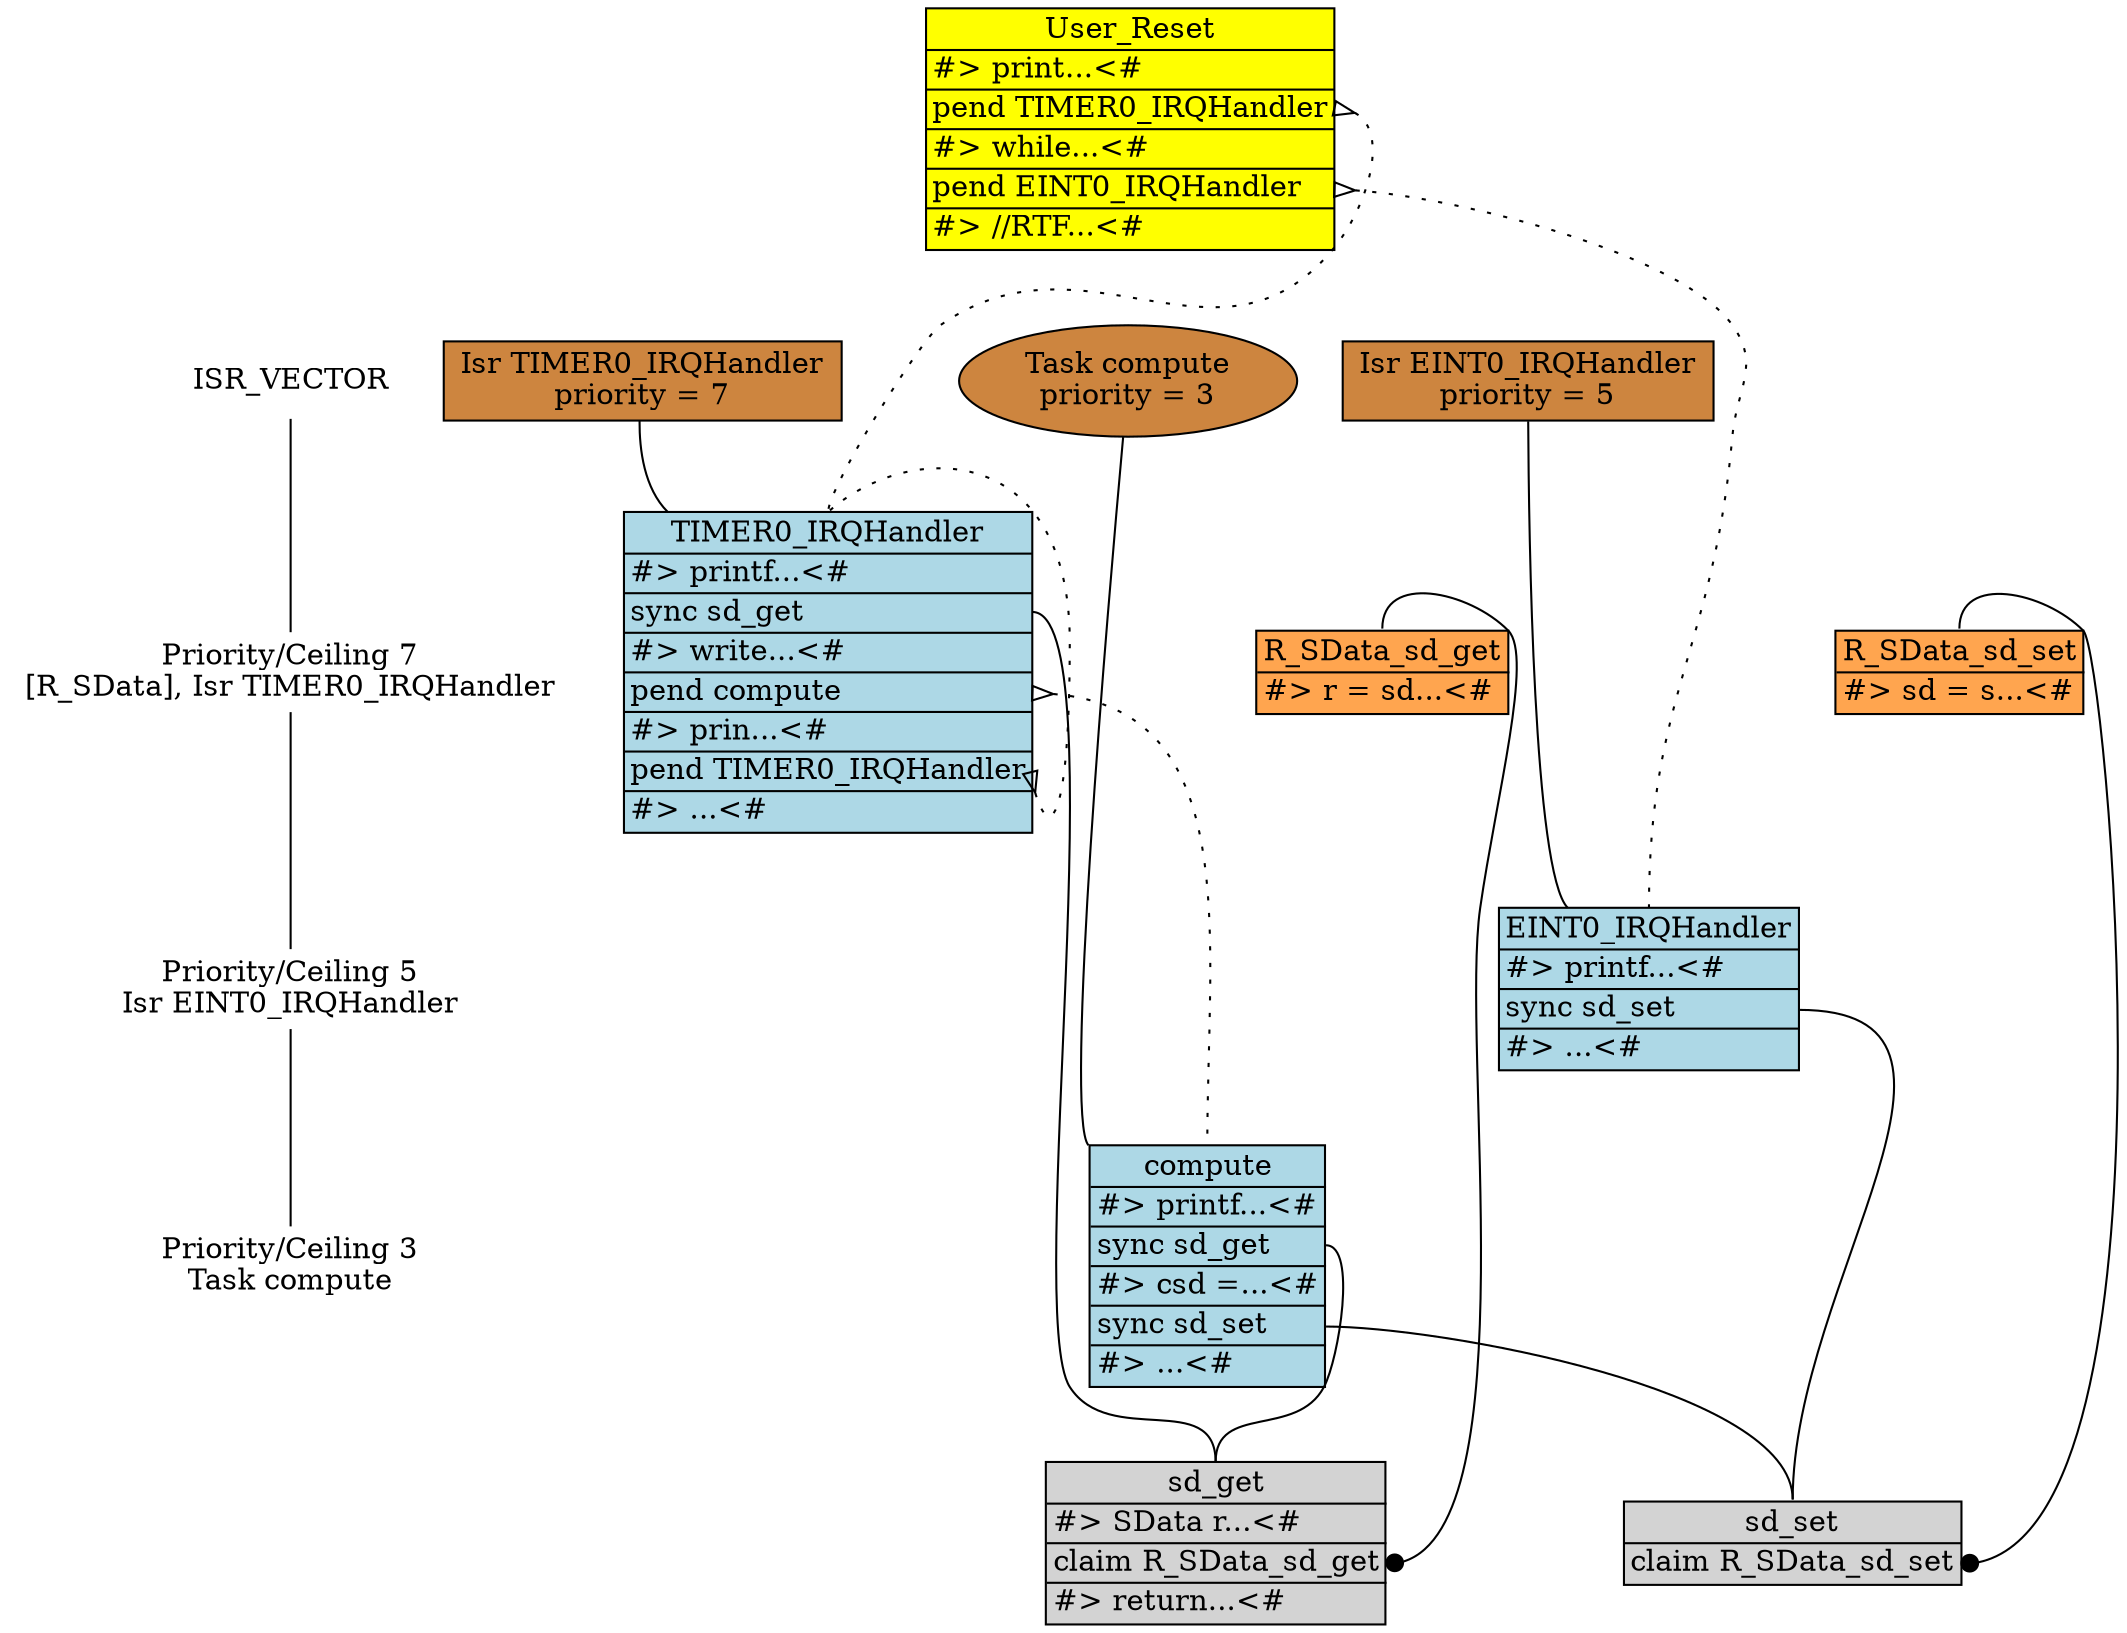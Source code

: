 digraph RTFM {
ISR [shape=plaintext, label = ISR_VECTOR]
P3 [shape=plaintext, label = "Priority/Ceiling 3\nTask compute"]

P5 [shape=plaintext, label = "Priority/Ceiling 5\nIsr EINT0_IRQHandler"]

P7 [shape=plaintext, label = "Priority/Ceiling 7\n[R_SData], Isr TIMER0_IRQHandler"]
ISR -> P7 -> P5 -> P3[dir=none]
User_Reset [label= 
<<TABLE CELLBORDER="0" CELLSPACING="0">
  <TR><TD>User_Reset</TD></TR> <HR/>
  <TR><TD port="L62" align="LEFT">#&gt; print...&lt;#</TD></TR> <HR/> 
  <TR><TD port="L63" align="LEFT">pend TIMER0_IRQHandler</TD></TR> <HR/> 
  <TR><TD port="L64" align="LEFT">#&gt; while...&lt;#</TD></TR> <HR/> 
  <TR><TD port="L65" align="LEFT">pend EINT0_IRQHandler</TD></TR> <HR/> 
  <TR><TD port="L66" align="LEFT">#&gt; //RTF...&lt;#</TD></TR>
</TABLE>>] [shape = none, style=filled, fillcolor =  yellow, margin = 0] 


User_Reset:L63:e -> TIMER0_IRQHandler:n [dir = both, arrowtail = invempty, arrowhead = none, style=dotted]


User_Reset:L65:e -> EINT0_IRQHandler:n [dir = both, arrowtail = invempty, arrowhead = none, style=dotted]


{ rank=source; User_Reset  ; }

sd_get [label= 
<<TABLE CELLBORDER="0" CELLSPACING="0">
  <TR><TD>sd_get</TD></TR> <HR/>
  <TR><TD port="L58" align="LEFT">#&gt; SData r...&lt;#</TD></TR> <HR/> 
  <TR><TD port="L59" align="LEFT">claim R_SData_sd_get</TD></TR> <HR/> 
  <TR><TD port="L61" align="LEFT">#&gt; return...&lt;#</TD></TR>
</TABLE>>] [shape = none, style=filled, fillcolor =  lightgrey, margin = 0] 


R_SData_sd_get [label= 
<<TABLE CELLBORDER="0" CELLSPACING="0">
  <TR><TD>R_SData_sd_get</TD></TR> <HR/>
  <TR><TD port="L60" align="LEFT">#&gt; r = sd...&lt;#</TD></TR>
</TABLE>>] [shape = none, style=filled, fillcolor =  tan1, margin = 0] 

sd_get:L59:e -> R_SData_sd_get:n [dir = both, arrowtail = dot, arrowhead = none]
{ rank=same; "P7"; "R_SData_sd_get"; }



sd_set [label= 
<<TABLE CELLBORDER="0" CELLSPACING="0">
  <TR><TD>sd_set</TD></TR> <HR/>
  <TR><TD port="L56" align="LEFT">claim R_SData_sd_set</TD></TR>
</TABLE>>] [shape = none, style=filled, fillcolor =  lightgrey, margin = 0] 

R_SData_sd_set [label= 
<<TABLE CELLBORDER="0" CELLSPACING="0">
  <TR><TD>R_SData_sd_set</TD></TR> <HR/>
  <TR><TD port="L57" align="LEFT">#&gt; sd = s...&lt;#</TD></TR>
</TABLE>>] [shape = none, style=filled, fillcolor =  tan1, margin = 0] 

sd_set:L56:e -> R_SData_sd_set:n [dir = both, arrowtail = dot, arrowhead = none]
{ rank=same; "P7"; "R_SData_sd_set"; }


compute [label= 
<<TABLE CELLBORDER="0" CELLSPACING="0">
  <TR><TD>compute</TD></TR> <HR/>
  <TR><TD port="L51" align="LEFT">#&gt; printf...&lt;#</TD></TR> <HR/> 
  <TR><TD port="L52" align="LEFT">sync sd_get</TD></TR> <HR/> 
  <TR><TD port="L53" align="LEFT">#&gt; csd =...&lt;#</TD></TR> <HR/> 
  <TR><TD port="L54" align="LEFT">sync sd_set</TD></TR> <HR/> 
  <TR><TD port="L55" align="LEFT">#&gt; ...&lt;#</TD></TR>
</TABLE>>] [shape = none, style=filled, fillcolor =  lightblue, margin = 0] 

compute:L52:e -> sd_get:n [arrowhead = none, arrowtail = none]


compute:L54:e -> sd_set:n [arrowhead = none, arrowtail = none]

{ rank=same; "P3"; "compute"; }
ISR_compute [style=filled, fillcolor = tan3, label="Task compute\npriority = 3"]
{ rank=same; ISR; ISR_compute ; }
ISR_compute -> compute:nw [arrowhead = none]

EINT0_IRQHandler [label= 
<<TABLE CELLBORDER="0" CELLSPACING="0">
  <TR><TD>EINT0_IRQHandler</TD></TR> <HR/>
  <TR><TD port="L48" align="LEFT">#&gt; printf...&lt;#</TD></TR> <HR/> 
  <TR><TD port="L49" align="LEFT">sync sd_set</TD></TR> <HR/> 
  <TR><TD port="L50" align="LEFT">#&gt; ...&lt;#</TD></TR>
</TABLE>>] [shape = none, style=filled, fillcolor =  lightblue, margin = 0] 

EINT0_IRQHandler:L49:e -> sd_set:n [arrowhead = none, arrowtail = none]

{ rank=same; "P5"; "EINT0_IRQHandler"; }
ISR_EINT0_IRQHandler [style=filled, fillcolor = tan3, label="Isr EINT0_IRQHandler\npriority = 5", shape = box ]
{ rank=same; ISR; ISR_EINT0_IRQHandler ; }
ISR_EINT0_IRQHandler -> EINT0_IRQHandler:nw [arrowhead = none]

TIMER0_IRQHandler [label= 
<<TABLE CELLBORDER="0" CELLSPACING="0">
  <TR><TD>TIMER0_IRQHandler</TD></TR> <HR/>
  <TR><TD port="L41" align="LEFT">#&gt; printf...&lt;#</TD></TR> <HR/> 
  <TR><TD port="L42" align="LEFT">sync sd_get</TD></TR> <HR/> 
  <TR><TD port="L43" align="LEFT">#&gt; write...&lt;#</TD></TR> <HR/> 
  <TR><TD port="L44" align="LEFT">pend compute</TD></TR> <HR/> 
  <TR><TD port="L45" align="LEFT">#&gt; prin...&lt;#</TD></TR> <HR/> 
  <TR><TD port="L46" align="LEFT">pend TIMER0_IRQHandler</TD></TR> <HR/> 
  <TR><TD port="L47" align="LEFT">#&gt; ...&lt;#</TD></TR>
</TABLE>>] [shape = none, style=filled, fillcolor =  lightblue, margin = 0] 

TIMER0_IRQHandler:L42:e -> sd_get:n [arrowhead = none, arrowtail = none]


TIMER0_IRQHandler:L44:e -> compute:n [dir = both, arrowtail = invempty, arrowhead = none, style=dotted]


TIMER0_IRQHandler:L46:e -> TIMER0_IRQHandler:n [dir = both, arrowtail = invempty, arrowhead = none, style=dotted]

{ rank=same; "P7"; "TIMER0_IRQHandler"; }
ISR_TIMER0_IRQHandler [style=filled, fillcolor = tan3, label="Isr TIMER0_IRQHandler\npriority = 7", shape = box ]
{ rank=same; ISR; ISR_TIMER0_IRQHandler ; }
ISR_TIMER0_IRQHandler -> TIMER0_IRQHandler:nw [arrowhead = none]

}
